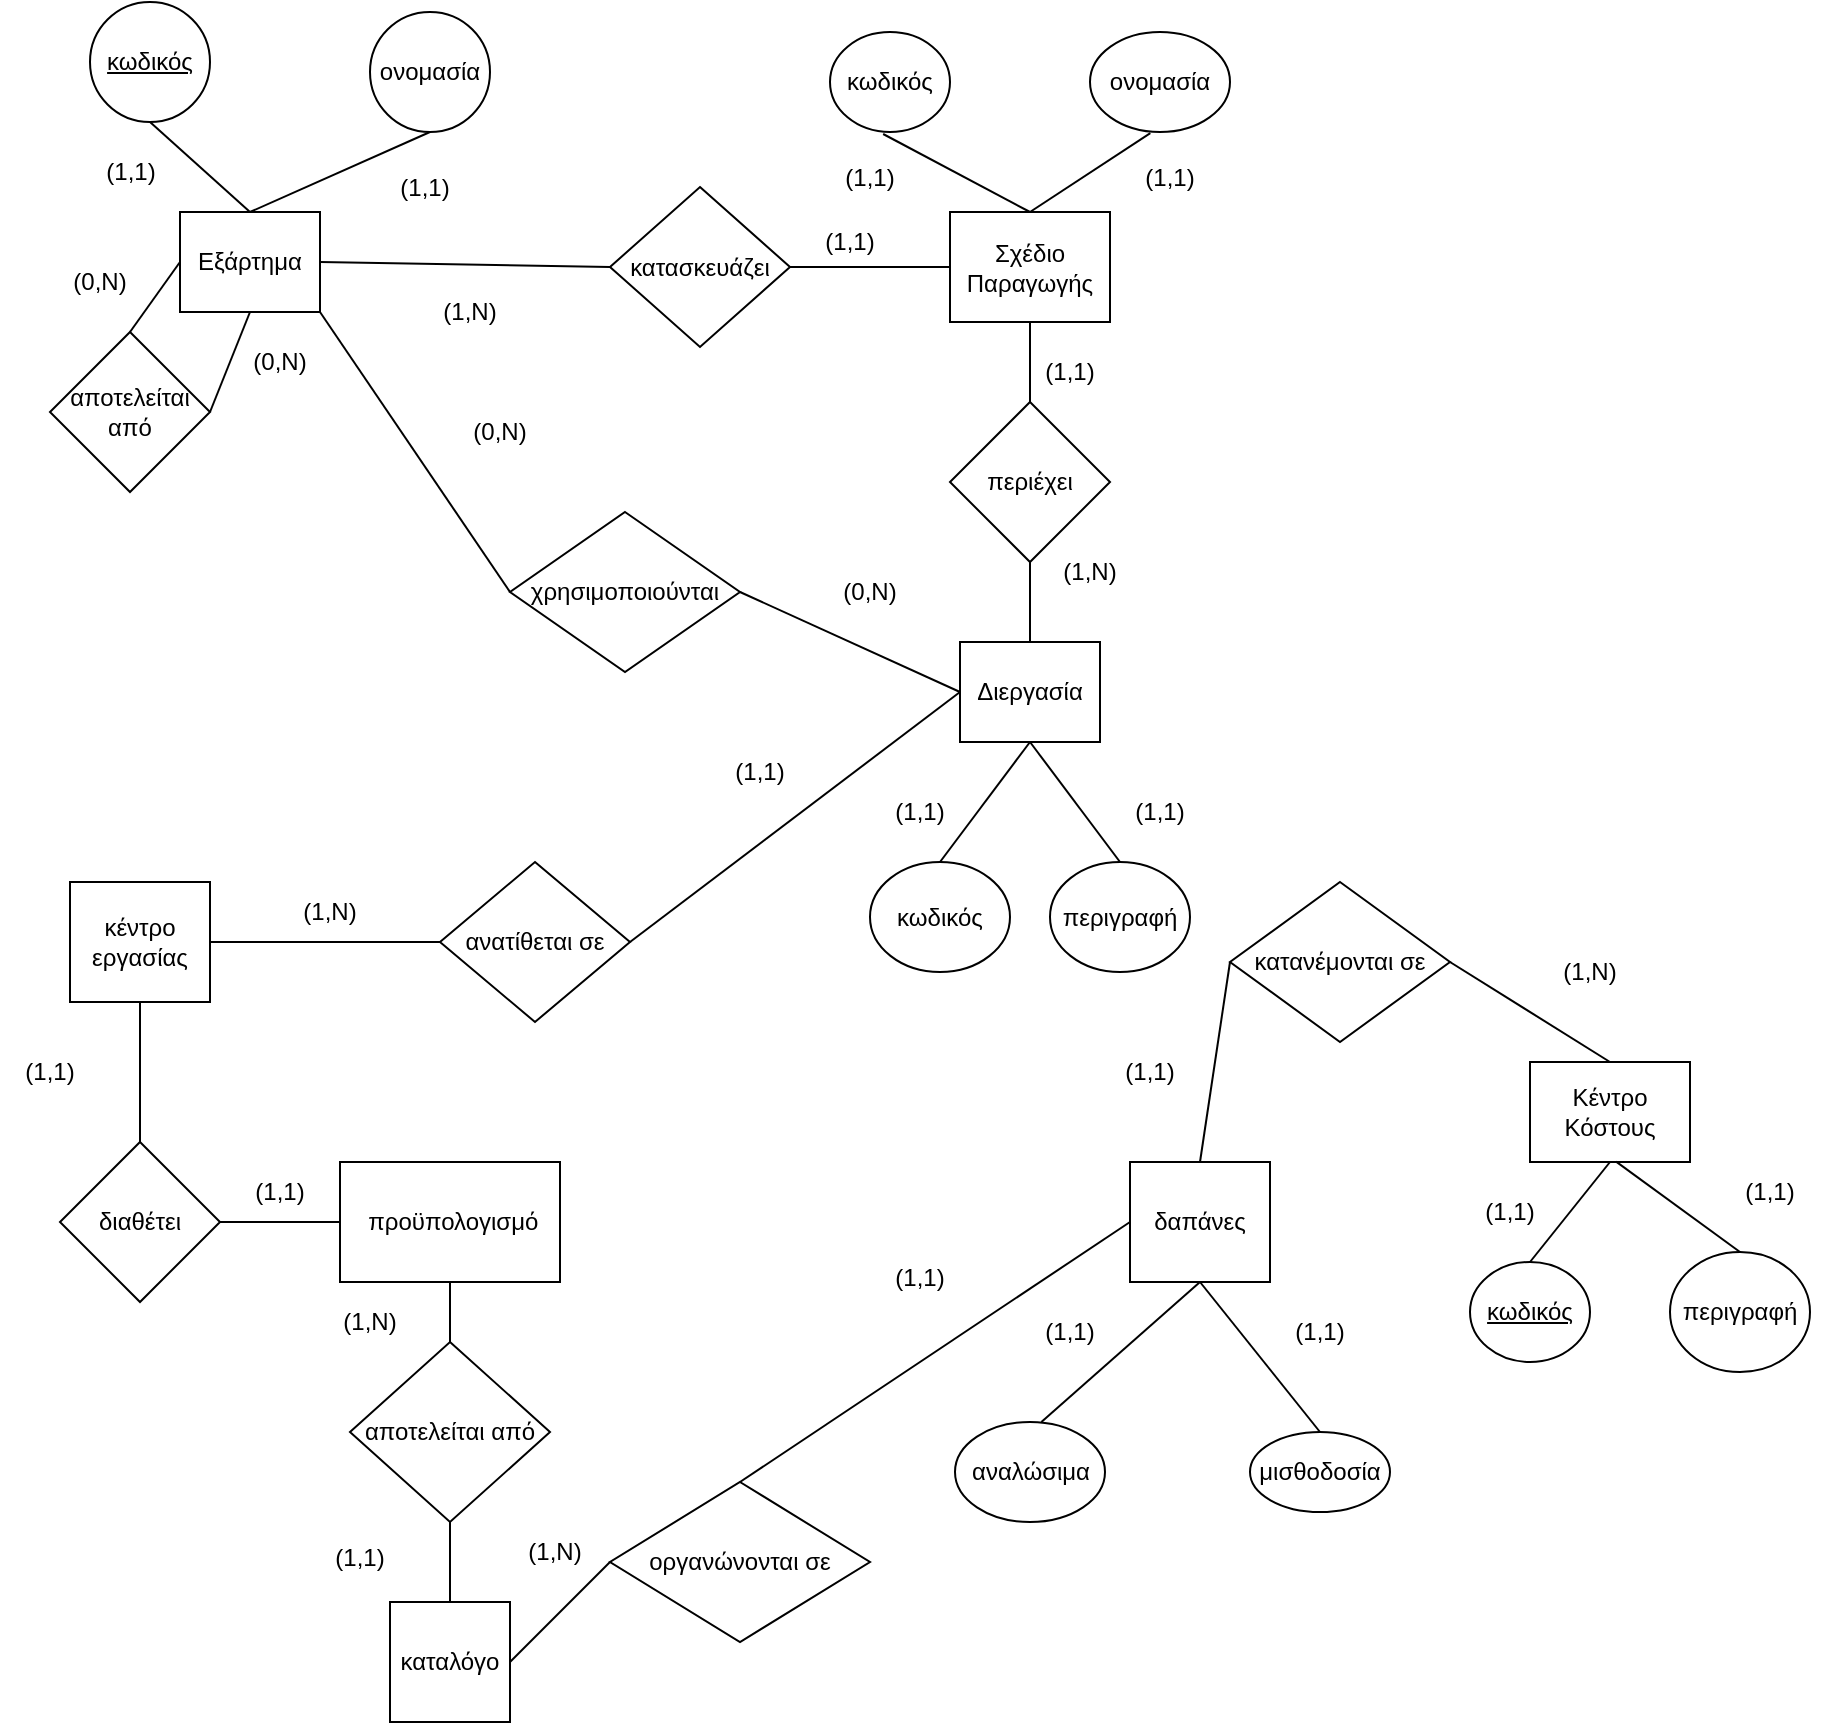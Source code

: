 <mxfile version="15.7.1" type="github">
  <diagram id="LTl8zBPWlZ8ZLa3nz-Xt" name="Page-1">
    <mxGraphModel dx="2031" dy="1089" grid="1" gridSize="10" guides="1" tooltips="1" connect="1" arrows="1" fold="1" page="1" pageScale="1" pageWidth="850" pageHeight="1100" math="0" shadow="0">
      <root>
        <mxCell id="0" />
        <mxCell id="1" parent="0" />
        <mxCell id="LqERkvLyO3rpKpm1ci0t-1" value="Εξάρτημα" style="rounded=0;whiteSpace=wrap;html=1;" vertex="1" parent="1">
          <mxGeometry x="215" y="115" width="70" height="50" as="geometry" />
        </mxCell>
        <mxCell id="LqERkvLyO3rpKpm1ci0t-2" value="&lt;u&gt;κωδικός&lt;/u&gt;" style="ellipse;whiteSpace=wrap;html=1;" vertex="1" parent="1">
          <mxGeometry x="170" y="10" width="60" height="60" as="geometry" />
        </mxCell>
        <mxCell id="LqERkvLyO3rpKpm1ci0t-3" value="ονομασία" style="ellipse;whiteSpace=wrap;html=1;" vertex="1" parent="1">
          <mxGeometry x="310" y="15" width="60" height="60" as="geometry" />
        </mxCell>
        <mxCell id="LqERkvLyO3rpKpm1ci0t-4" value="" style="endArrow=none;html=1;rounded=0;entryX=0.5;entryY=0;entryDx=0;entryDy=0;exitX=0.5;exitY=1;exitDx=0;exitDy=0;" edge="1" parent="1" source="LqERkvLyO3rpKpm1ci0t-2" target="LqERkvLyO3rpKpm1ci0t-1">
          <mxGeometry width="50" height="50" relative="1" as="geometry">
            <mxPoint x="280" y="330" as="sourcePoint" />
            <mxPoint x="330" y="280" as="targetPoint" />
          </mxGeometry>
        </mxCell>
        <mxCell id="LqERkvLyO3rpKpm1ci0t-5" value="" style="endArrow=none;html=1;rounded=0;entryX=0.5;entryY=1;entryDx=0;entryDy=0;exitX=0.5;exitY=0;exitDx=0;exitDy=0;" edge="1" parent="1" source="LqERkvLyO3rpKpm1ci0t-1" target="LqERkvLyO3rpKpm1ci0t-3">
          <mxGeometry width="50" height="50" relative="1" as="geometry">
            <mxPoint x="220" y="260" as="sourcePoint" />
            <mxPoint x="270" y="210" as="targetPoint" />
          </mxGeometry>
        </mxCell>
        <mxCell id="LqERkvLyO3rpKpm1ci0t-8" value="" style="endArrow=none;html=1;rounded=0;entryX=0;entryY=0.5;entryDx=0;entryDy=0;exitX=0.5;exitY=0;exitDx=0;exitDy=0;" edge="1" parent="1" source="LqERkvLyO3rpKpm1ci0t-9" target="LqERkvLyO3rpKpm1ci0t-1">
          <mxGeometry width="50" height="50" relative="1" as="geometry">
            <mxPoint x="200" y="230" as="sourcePoint" />
            <mxPoint x="250" y="180" as="targetPoint" />
          </mxGeometry>
        </mxCell>
        <mxCell id="LqERkvLyO3rpKpm1ci0t-9" value="αποτελείται από" style="rhombus;whiteSpace=wrap;html=1;" vertex="1" parent="1">
          <mxGeometry x="150" y="175" width="80" height="80" as="geometry" />
        </mxCell>
        <mxCell id="LqERkvLyO3rpKpm1ci0t-10" value="" style="endArrow=none;html=1;rounded=0;exitX=1;exitY=0.5;exitDx=0;exitDy=0;entryX=0.5;entryY=1;entryDx=0;entryDy=0;" edge="1" parent="1" source="LqERkvLyO3rpKpm1ci0t-9" target="LqERkvLyO3rpKpm1ci0t-1">
          <mxGeometry width="50" height="50" relative="1" as="geometry">
            <mxPoint x="310" y="280" as="sourcePoint" />
            <mxPoint x="360" y="230" as="targetPoint" />
          </mxGeometry>
        </mxCell>
        <mxCell id="LqERkvLyO3rpKpm1ci0t-11" value="(1,1)" style="text;html=1;align=center;verticalAlign=middle;resizable=0;points=[];autosize=1;strokeColor=none;fillColor=none;" vertex="1" parent="1">
          <mxGeometry x="170" y="85" width="40" height="20" as="geometry" />
        </mxCell>
        <mxCell id="LqERkvLyO3rpKpm1ci0t-12" value="(1,1)" style="text;html=1;strokeColor=none;fillColor=none;align=center;verticalAlign=middle;whiteSpace=wrap;rounded=0;" vertex="1" parent="1">
          <mxGeometry x="310" y="90" width="55" height="25" as="geometry" />
        </mxCell>
        <mxCell id="LqERkvLyO3rpKpm1ci0t-14" value="(0,Ν)" style="text;html=1;strokeColor=none;fillColor=none;align=center;verticalAlign=middle;whiteSpace=wrap;rounded=0;" vertex="1" parent="1">
          <mxGeometry x="150" y="135" width="50" height="30" as="geometry" />
        </mxCell>
        <mxCell id="LqERkvLyO3rpKpm1ci0t-15" value="(0,Ν)" style="text;html=1;strokeColor=none;fillColor=none;align=center;verticalAlign=middle;whiteSpace=wrap;rounded=0;" vertex="1" parent="1">
          <mxGeometry x="240" y="175" width="50" height="30" as="geometry" />
        </mxCell>
        <mxCell id="LqERkvLyO3rpKpm1ci0t-16" value="Σχέδιο Παραγωγής" style="rounded=0;whiteSpace=wrap;html=1;" vertex="1" parent="1">
          <mxGeometry x="600" y="115" width="80" height="55" as="geometry" />
        </mxCell>
        <mxCell id="LqERkvLyO3rpKpm1ci0t-17" value="" style="endArrow=none;html=1;rounded=0;entryX=0.5;entryY=0;entryDx=0;entryDy=0;exitX=0.443;exitY=1.02;exitDx=0;exitDy=0;exitPerimeter=0;" edge="1" parent="1" source="LqERkvLyO3rpKpm1ci0t-18" target="LqERkvLyO3rpKpm1ci0t-16">
          <mxGeometry width="50" height="50" relative="1" as="geometry">
            <mxPoint x="520" y="100" as="sourcePoint" />
            <mxPoint x="470" y="170" as="targetPoint" />
          </mxGeometry>
        </mxCell>
        <mxCell id="LqERkvLyO3rpKpm1ci0t-18" value="κωδικός" style="ellipse;whiteSpace=wrap;html=1;" vertex="1" parent="1">
          <mxGeometry x="540" y="25" width="60" height="50" as="geometry" />
        </mxCell>
        <mxCell id="LqERkvLyO3rpKpm1ci0t-19" value="ονομασία" style="ellipse;whiteSpace=wrap;html=1;" vertex="1" parent="1">
          <mxGeometry x="670" y="25" width="70" height="50" as="geometry" />
        </mxCell>
        <mxCell id="LqERkvLyO3rpKpm1ci0t-20" value="" style="endArrow=none;html=1;rounded=0;entryX=0.431;entryY=1.012;entryDx=0;entryDy=0;entryPerimeter=0;exitX=0.5;exitY=0;exitDx=0;exitDy=0;" edge="1" parent="1" source="LqERkvLyO3rpKpm1ci0t-16" target="LqERkvLyO3rpKpm1ci0t-19">
          <mxGeometry width="50" height="50" relative="1" as="geometry">
            <mxPoint x="620" y="180" as="sourcePoint" />
            <mxPoint x="670" y="130" as="targetPoint" />
          </mxGeometry>
        </mxCell>
        <mxCell id="LqERkvLyO3rpKpm1ci0t-22" value="Κέντρο Κόστους" style="rounded=0;whiteSpace=wrap;html=1;" vertex="1" parent="1">
          <mxGeometry x="890" y="540" width="80" height="50" as="geometry" />
        </mxCell>
        <mxCell id="LqERkvLyO3rpKpm1ci0t-23" value="&lt;u&gt;κωδικός&lt;/u&gt;" style="ellipse;whiteSpace=wrap;html=1;" vertex="1" parent="1">
          <mxGeometry x="860" y="640" width="60" height="50" as="geometry" />
        </mxCell>
        <mxCell id="LqERkvLyO3rpKpm1ci0t-24" value="περιγραφή" style="ellipse;whiteSpace=wrap;html=1;" vertex="1" parent="1">
          <mxGeometry x="960" y="635" width="70" height="60" as="geometry" />
        </mxCell>
        <mxCell id="LqERkvLyO3rpKpm1ci0t-25" value="" style="endArrow=none;html=1;rounded=0;entryX=0.5;entryY=1;entryDx=0;entryDy=0;exitX=0.5;exitY=0;exitDx=0;exitDy=0;" edge="1" parent="1" source="LqERkvLyO3rpKpm1ci0t-23" target="LqERkvLyO3rpKpm1ci0t-22">
          <mxGeometry width="50" height="50" relative="1" as="geometry">
            <mxPoint x="370" y="330" as="sourcePoint" />
            <mxPoint x="420" y="280" as="targetPoint" />
          </mxGeometry>
        </mxCell>
        <mxCell id="LqERkvLyO3rpKpm1ci0t-26" value="" style="endArrow=none;html=1;rounded=0;entryX=0.5;entryY=0;entryDx=0;entryDy=0;exitX=0.538;exitY=0.996;exitDx=0;exitDy=0;exitPerimeter=0;" edge="1" parent="1" source="LqERkvLyO3rpKpm1ci0t-22" target="LqERkvLyO3rpKpm1ci0t-24">
          <mxGeometry width="50" height="50" relative="1" as="geometry">
            <mxPoint x="640" y="360" as="sourcePoint" />
            <mxPoint x="690" y="310" as="targetPoint" />
          </mxGeometry>
        </mxCell>
        <mxCell id="LqERkvLyO3rpKpm1ci0t-27" value="(1,1)" style="text;html=1;strokeColor=none;fillColor=none;align=center;verticalAlign=middle;whiteSpace=wrap;rounded=0;" vertex="1" parent="1">
          <mxGeometry x="850" y="600" width="60" height="30" as="geometry" />
        </mxCell>
        <mxCell id="LqERkvLyO3rpKpm1ci0t-28" value="(1,1)" style="text;html=1;strokeColor=none;fillColor=none;align=center;verticalAlign=middle;whiteSpace=wrap;rounded=0;" vertex="1" parent="1">
          <mxGeometry x="980" y="590" width="60" height="30" as="geometry" />
        </mxCell>
        <mxCell id="LqERkvLyO3rpKpm1ci0t-29" value="(1,1)" style="text;html=1;strokeColor=none;fillColor=none;align=center;verticalAlign=middle;whiteSpace=wrap;rounded=0;" vertex="1" parent="1">
          <mxGeometry x="540" y="85" width="40" height="25" as="geometry" />
        </mxCell>
        <mxCell id="LqERkvLyO3rpKpm1ci0t-30" value="(1,1)" style="text;html=1;strokeColor=none;fillColor=none;align=center;verticalAlign=middle;whiteSpace=wrap;rounded=0;" vertex="1" parent="1">
          <mxGeometry x="690" y="85" width="40" height="25" as="geometry" />
        </mxCell>
        <mxCell id="LqERkvLyO3rpKpm1ci0t-31" value="Διεργασία" style="rounded=0;whiteSpace=wrap;html=1;" vertex="1" parent="1">
          <mxGeometry x="605" y="330" width="70" height="50" as="geometry" />
        </mxCell>
        <mxCell id="LqERkvLyO3rpKpm1ci0t-32" value="κωδικός" style="ellipse;whiteSpace=wrap;html=1;" vertex="1" parent="1">
          <mxGeometry x="560" y="440" width="70" height="55" as="geometry" />
        </mxCell>
        <mxCell id="LqERkvLyO3rpKpm1ci0t-33" value="περιγραφή" style="ellipse;whiteSpace=wrap;html=1;" vertex="1" parent="1">
          <mxGeometry x="650" y="440" width="70" height="55" as="geometry" />
        </mxCell>
        <mxCell id="LqERkvLyO3rpKpm1ci0t-34" value="" style="endArrow=none;html=1;rounded=0;entryX=0.5;entryY=1;entryDx=0;entryDy=0;exitX=0.5;exitY=0;exitDx=0;exitDy=0;" edge="1" parent="1" source="LqERkvLyO3rpKpm1ci0t-32" target="LqERkvLyO3rpKpm1ci0t-31">
          <mxGeometry width="50" height="50" relative="1" as="geometry">
            <mxPoint x="620" y="310" as="sourcePoint" />
            <mxPoint x="670" y="260" as="targetPoint" />
          </mxGeometry>
        </mxCell>
        <mxCell id="LqERkvLyO3rpKpm1ci0t-35" value="" style="endArrow=none;html=1;rounded=0;entryX=0.5;entryY=1;entryDx=0;entryDy=0;exitX=0.5;exitY=0;exitDx=0;exitDy=0;" edge="1" parent="1" source="LqERkvLyO3rpKpm1ci0t-33" target="LqERkvLyO3rpKpm1ci0t-31">
          <mxGeometry width="50" height="50" relative="1" as="geometry">
            <mxPoint x="790" y="330" as="sourcePoint" />
            <mxPoint x="840" y="280" as="targetPoint" />
          </mxGeometry>
        </mxCell>
        <mxCell id="LqERkvLyO3rpKpm1ci0t-36" value="(1,1)" style="text;html=1;strokeColor=none;fillColor=none;align=center;verticalAlign=middle;whiteSpace=wrap;rounded=0;" vertex="1" parent="1">
          <mxGeometry x="560" y="400" width="50" height="30" as="geometry" />
        </mxCell>
        <mxCell id="LqERkvLyO3rpKpm1ci0t-37" value="(1,1)" style="text;html=1;strokeColor=none;fillColor=none;align=center;verticalAlign=middle;whiteSpace=wrap;rounded=0;" vertex="1" parent="1">
          <mxGeometry x="680" y="400" width="50" height="30" as="geometry" />
        </mxCell>
        <mxCell id="LqERkvLyO3rpKpm1ci0t-38" value="περιέχει" style="rhombus;whiteSpace=wrap;html=1;" vertex="1" parent="1">
          <mxGeometry x="600" y="210" width="80" height="80" as="geometry" />
        </mxCell>
        <mxCell id="LqERkvLyO3rpKpm1ci0t-39" value="" style="endArrow=none;html=1;rounded=0;entryX=0.5;entryY=1;entryDx=0;entryDy=0;exitX=0.5;exitY=0;exitDx=0;exitDy=0;" edge="1" parent="1" source="LqERkvLyO3rpKpm1ci0t-38" target="LqERkvLyO3rpKpm1ci0t-16">
          <mxGeometry width="50" height="50" relative="1" as="geometry">
            <mxPoint x="760" y="170" as="sourcePoint" />
            <mxPoint x="810" y="120" as="targetPoint" />
          </mxGeometry>
        </mxCell>
        <mxCell id="LqERkvLyO3rpKpm1ci0t-40" value="" style="endArrow=none;html=1;rounded=0;entryX=0.5;entryY=1;entryDx=0;entryDy=0;exitX=0.5;exitY=0;exitDx=0;exitDy=0;" edge="1" parent="1" source="LqERkvLyO3rpKpm1ci0t-31" target="LqERkvLyO3rpKpm1ci0t-38">
          <mxGeometry width="50" height="50" relative="1" as="geometry">
            <mxPoint x="790" y="310" as="sourcePoint" />
            <mxPoint x="840" y="260" as="targetPoint" />
          </mxGeometry>
        </mxCell>
        <mxCell id="LqERkvLyO3rpKpm1ci0t-41" value="(1,1)" style="text;html=1;strokeColor=none;fillColor=none;align=center;verticalAlign=middle;whiteSpace=wrap;rounded=0;" vertex="1" parent="1">
          <mxGeometry x="630" y="180" width="60" height="30" as="geometry" />
        </mxCell>
        <mxCell id="LqERkvLyO3rpKpm1ci0t-42" value="(1,Ν)" style="text;html=1;strokeColor=none;fillColor=none;align=center;verticalAlign=middle;whiteSpace=wrap;rounded=0;" vertex="1" parent="1">
          <mxGeometry x="640" y="280" width="60" height="30" as="geometry" />
        </mxCell>
        <mxCell id="LqERkvLyO3rpKpm1ci0t-43" value="κέντρο εργασίας" style="rounded=0;whiteSpace=wrap;html=1;" vertex="1" parent="1">
          <mxGeometry x="160" y="450" width="70" height="60" as="geometry" />
        </mxCell>
        <mxCell id="LqERkvLyO3rpKpm1ci0t-45" value="" style="endArrow=none;html=1;rounded=0;entryX=0;entryY=0.5;entryDx=0;entryDy=0;exitX=1;exitY=0.5;exitDx=0;exitDy=0;" edge="1" parent="1" source="LqERkvLyO3rpKpm1ci0t-47" target="LqERkvLyO3rpKpm1ci0t-16">
          <mxGeometry width="50" height="50" relative="1" as="geometry">
            <mxPoint x="480" y="150" as="sourcePoint" />
            <mxPoint x="560" y="180" as="targetPoint" />
          </mxGeometry>
        </mxCell>
        <mxCell id="LqERkvLyO3rpKpm1ci0t-46" value="(1,1)" style="text;html=1;strokeColor=none;fillColor=none;align=center;verticalAlign=middle;whiteSpace=wrap;rounded=0;" vertex="1" parent="1">
          <mxGeometry x="520" y="115" width="60" height="30" as="geometry" />
        </mxCell>
        <mxCell id="LqERkvLyO3rpKpm1ci0t-47" value="κατασκευάζει" style="rhombus;whiteSpace=wrap;html=1;" vertex="1" parent="1">
          <mxGeometry x="430" y="102.5" width="90" height="80" as="geometry" />
        </mxCell>
        <mxCell id="LqERkvLyO3rpKpm1ci0t-48" value="" style="endArrow=none;html=1;rounded=0;entryX=1;entryY=0.5;entryDx=0;entryDy=0;exitX=0;exitY=0.5;exitDx=0;exitDy=0;" edge="1" parent="1" source="LqERkvLyO3rpKpm1ci0t-47" target="LqERkvLyO3rpKpm1ci0t-1">
          <mxGeometry width="50" height="50" relative="1" as="geometry">
            <mxPoint x="380" y="230" as="sourcePoint" />
            <mxPoint x="430" y="180" as="targetPoint" />
          </mxGeometry>
        </mxCell>
        <mxCell id="LqERkvLyO3rpKpm1ci0t-49" value="(1,Ν)" style="text;html=1;strokeColor=none;fillColor=none;align=center;verticalAlign=middle;whiteSpace=wrap;rounded=0;" vertex="1" parent="1">
          <mxGeometry x="330" y="150" width="60" height="30" as="geometry" />
        </mxCell>
        <mxCell id="LqERkvLyO3rpKpm1ci0t-50" value="" style="endArrow=none;html=1;rounded=0;entryX=0;entryY=0.5;entryDx=0;entryDy=0;exitX=1;exitY=0.5;exitDx=0;exitDy=0;" edge="1" parent="1" source="LqERkvLyO3rpKpm1ci0t-51" target="LqERkvLyO3rpKpm1ci0t-31">
          <mxGeometry width="50" height="50" relative="1" as="geometry">
            <mxPoint x="480" y="420" as="sourcePoint" />
            <mxPoint x="530" y="370" as="targetPoint" />
          </mxGeometry>
        </mxCell>
        <mxCell id="LqERkvLyO3rpKpm1ci0t-51" value="ανατίθεται σε" style="rhombus;whiteSpace=wrap;html=1;" vertex="1" parent="1">
          <mxGeometry x="345" y="440" width="95" height="80" as="geometry" />
        </mxCell>
        <mxCell id="LqERkvLyO3rpKpm1ci0t-52" value="" style="endArrow=none;html=1;rounded=0;entryX=0;entryY=0.5;entryDx=0;entryDy=0;exitX=1;exitY=0.5;exitDx=0;exitDy=0;" edge="1" parent="1" source="LqERkvLyO3rpKpm1ci0t-43" target="LqERkvLyO3rpKpm1ci0t-51">
          <mxGeometry width="50" height="50" relative="1" as="geometry">
            <mxPoint x="330" y="610" as="sourcePoint" />
            <mxPoint x="380" y="560" as="targetPoint" />
          </mxGeometry>
        </mxCell>
        <mxCell id="LqERkvLyO3rpKpm1ci0t-54" value="χρησιμοποιούνται" style="rhombus;whiteSpace=wrap;html=1;" vertex="1" parent="1">
          <mxGeometry x="380" y="265" width="115" height="80" as="geometry" />
        </mxCell>
        <mxCell id="LqERkvLyO3rpKpm1ci0t-55" value="(1,1)" style="text;html=1;strokeColor=none;fillColor=none;align=center;verticalAlign=middle;whiteSpace=wrap;rounded=0;" vertex="1" parent="1">
          <mxGeometry x="480" y="380" width="50" height="30" as="geometry" />
        </mxCell>
        <mxCell id="LqERkvLyO3rpKpm1ci0t-56" value="(1,Ν)" style="text;html=1;strokeColor=none;fillColor=none;align=center;verticalAlign=middle;whiteSpace=wrap;rounded=0;" vertex="1" parent="1">
          <mxGeometry x="260" y="450" width="60" height="30" as="geometry" />
        </mxCell>
        <mxCell id="LqERkvLyO3rpKpm1ci0t-57" value="" style="endArrow=none;html=1;rounded=0;entryX=0;entryY=0.5;entryDx=0;entryDy=0;exitX=1;exitY=0.5;exitDx=0;exitDy=0;" edge="1" parent="1" source="LqERkvLyO3rpKpm1ci0t-54" target="LqERkvLyO3rpKpm1ci0t-31">
          <mxGeometry width="50" height="50" relative="1" as="geometry">
            <mxPoint x="500" y="340" as="sourcePoint" />
            <mxPoint x="550" y="290" as="targetPoint" />
          </mxGeometry>
        </mxCell>
        <mxCell id="LqERkvLyO3rpKpm1ci0t-58" value="" style="endArrow=none;html=1;rounded=0;entryX=0;entryY=0.5;entryDx=0;entryDy=0;exitX=1;exitY=1;exitDx=0;exitDy=0;" edge="1" parent="1" source="LqERkvLyO3rpKpm1ci0t-1" target="LqERkvLyO3rpKpm1ci0t-54">
          <mxGeometry width="50" height="50" relative="1" as="geometry">
            <mxPoint x="300" y="320" as="sourcePoint" />
            <mxPoint x="350" y="270" as="targetPoint" />
          </mxGeometry>
        </mxCell>
        <mxCell id="LqERkvLyO3rpKpm1ci0t-59" value="(0,Ν)" style="text;html=1;strokeColor=none;fillColor=none;align=center;verticalAlign=middle;whiteSpace=wrap;rounded=0;" vertex="1" parent="1">
          <mxGeometry x="345" y="210" width="60" height="30" as="geometry" />
        </mxCell>
        <mxCell id="LqERkvLyO3rpKpm1ci0t-60" value="(0,Ν)" style="text;html=1;strokeColor=none;fillColor=none;align=center;verticalAlign=middle;whiteSpace=wrap;rounded=0;" vertex="1" parent="1">
          <mxGeometry x="530" y="290" width="60" height="30" as="geometry" />
        </mxCell>
        <mxCell id="LqERkvLyO3rpKpm1ci0t-61" value="διαθέτει" style="rhombus;whiteSpace=wrap;html=1;" vertex="1" parent="1">
          <mxGeometry x="155" y="580" width="80" height="80" as="geometry" />
        </mxCell>
        <mxCell id="LqERkvLyO3rpKpm1ci0t-62" value="" style="endArrow=none;html=1;rounded=0;entryX=0.5;entryY=1;entryDx=0;entryDy=0;exitX=0.5;exitY=0;exitDx=0;exitDy=0;" edge="1" parent="1" source="LqERkvLyO3rpKpm1ci0t-61" target="LqERkvLyO3rpKpm1ci0t-43">
          <mxGeometry width="50" height="50" relative="1" as="geometry">
            <mxPoint x="30" y="640" as="sourcePoint" />
            <mxPoint x="80" y="590" as="targetPoint" />
          </mxGeometry>
        </mxCell>
        <mxCell id="LqERkvLyO3rpKpm1ci0t-64" value="&amp;nbsp;προϋπολογισμό" style="rounded=0;whiteSpace=wrap;html=1;" vertex="1" parent="1">
          <mxGeometry x="295" y="590" width="110" height="60" as="geometry" />
        </mxCell>
        <mxCell id="LqERkvLyO3rpKpm1ci0t-65" value="δαπάνες" style="rounded=0;whiteSpace=wrap;html=1;" vertex="1" parent="1">
          <mxGeometry x="690" y="590" width="70" height="60" as="geometry" />
        </mxCell>
        <mxCell id="LqERkvLyO3rpKpm1ci0t-66" value="" style="endArrow=none;html=1;rounded=0;entryX=1;entryY=0.5;entryDx=0;entryDy=0;exitX=0;exitY=0.5;exitDx=0;exitDy=0;" edge="1" parent="1" source="LqERkvLyO3rpKpm1ci0t-64" target="LqERkvLyO3rpKpm1ci0t-61">
          <mxGeometry width="50" height="50" relative="1" as="geometry">
            <mxPoint x="240" y="740" as="sourcePoint" />
            <mxPoint x="290" y="690" as="targetPoint" />
          </mxGeometry>
        </mxCell>
        <mxCell id="LqERkvLyO3rpKpm1ci0t-68" value="αποτελείται από" style="rhombus;whiteSpace=wrap;html=1;" vertex="1" parent="1">
          <mxGeometry x="300" y="680" width="100" height="90" as="geometry" />
        </mxCell>
        <mxCell id="LqERkvLyO3rpKpm1ci0t-71" value="" style="endArrow=none;html=1;rounded=0;entryX=0.5;entryY=1;entryDx=0;entryDy=0;exitX=0.5;exitY=0;exitDx=0;exitDy=0;" edge="1" parent="1" source="LqERkvLyO3rpKpm1ci0t-74" target="LqERkvLyO3rpKpm1ci0t-65">
          <mxGeometry width="50" height="50" relative="1" as="geometry">
            <mxPoint x="710" y="740" as="sourcePoint" />
            <mxPoint x="760" y="690" as="targetPoint" />
          </mxGeometry>
        </mxCell>
        <mxCell id="LqERkvLyO3rpKpm1ci0t-72" value="" style="endArrow=none;html=1;rounded=0;entryX=0.5;entryY=1;entryDx=0;entryDy=0;exitX=0.576;exitY=0;exitDx=0;exitDy=0;exitPerimeter=0;" edge="1" parent="1" source="LqERkvLyO3rpKpm1ci0t-73" target="LqERkvLyO3rpKpm1ci0t-65">
          <mxGeometry width="50" height="50" relative="1" as="geometry">
            <mxPoint x="610" y="750" as="sourcePoint" />
            <mxPoint x="660" y="700" as="targetPoint" />
          </mxGeometry>
        </mxCell>
        <mxCell id="LqERkvLyO3rpKpm1ci0t-73" value="αναλώσιμα" style="ellipse;whiteSpace=wrap;html=1;" vertex="1" parent="1">
          <mxGeometry x="602.5" y="720" width="75" height="50" as="geometry" />
        </mxCell>
        <mxCell id="LqERkvLyO3rpKpm1ci0t-74" value="μισθοδοσία" style="ellipse;whiteSpace=wrap;html=1;" vertex="1" parent="1">
          <mxGeometry x="750" y="725" width="70" height="40" as="geometry" />
        </mxCell>
        <mxCell id="LqERkvLyO3rpKpm1ci0t-75" value="(1,1)" style="text;html=1;strokeColor=none;fillColor=none;align=center;verticalAlign=middle;whiteSpace=wrap;rounded=0;" vertex="1" parent="1">
          <mxGeometry x="125" y="530" width="50" height="30" as="geometry" />
        </mxCell>
        <mxCell id="LqERkvLyO3rpKpm1ci0t-76" value="(1,1)" style="text;html=1;strokeColor=none;fillColor=none;align=center;verticalAlign=middle;whiteSpace=wrap;rounded=0;" vertex="1" parent="1">
          <mxGeometry x="240" y="590" width="50" height="30" as="geometry" />
        </mxCell>
        <mxCell id="LqERkvLyO3rpKpm1ci0t-79" value="(1,1)" style="text;html=1;strokeColor=none;fillColor=none;align=center;verticalAlign=middle;whiteSpace=wrap;rounded=0;" vertex="1" parent="1">
          <mxGeometry x="645" y="660" width="30" height="30" as="geometry" />
        </mxCell>
        <mxCell id="LqERkvLyO3rpKpm1ci0t-80" value="(1,1)" style="text;html=1;strokeColor=none;fillColor=none;align=center;verticalAlign=middle;whiteSpace=wrap;rounded=0;" vertex="1" parent="1">
          <mxGeometry x="765" y="660" width="40" height="30" as="geometry" />
        </mxCell>
        <mxCell id="LqERkvLyO3rpKpm1ci0t-81" value="οργανώνονται σε" style="rhombus;whiteSpace=wrap;html=1;" vertex="1" parent="1">
          <mxGeometry x="430" y="750" width="130" height="80" as="geometry" />
        </mxCell>
        <mxCell id="LqERkvLyO3rpKpm1ci0t-82" value="" style="endArrow=none;html=1;rounded=0;entryX=0.5;entryY=1;entryDx=0;entryDy=0;exitX=0.5;exitY=0;exitDx=0;exitDy=0;" edge="1" parent="1" source="LqERkvLyO3rpKpm1ci0t-68" target="LqERkvLyO3rpKpm1ci0t-64">
          <mxGeometry width="50" height="50" relative="1" as="geometry">
            <mxPoint x="220" y="880" as="sourcePoint" />
            <mxPoint x="270" y="830" as="targetPoint" />
          </mxGeometry>
        </mxCell>
        <mxCell id="LqERkvLyO3rpKpm1ci0t-83" value="" style="endArrow=none;html=1;rounded=0;entryX=0.5;entryY=1;entryDx=0;entryDy=0;exitX=0.5;exitY=0;exitDx=0;exitDy=0;" edge="1" parent="1" source="LqERkvLyO3rpKpm1ci0t-84" target="LqERkvLyO3rpKpm1ci0t-68">
          <mxGeometry width="50" height="50" relative="1" as="geometry">
            <mxPoint x="350" y="840" as="sourcePoint" />
            <mxPoint x="350" y="850" as="targetPoint" />
          </mxGeometry>
        </mxCell>
        <mxCell id="LqERkvLyO3rpKpm1ci0t-84" value="καταλόγο" style="rounded=0;whiteSpace=wrap;html=1;" vertex="1" parent="1">
          <mxGeometry x="320" y="810" width="60" height="60" as="geometry" />
        </mxCell>
        <mxCell id="LqERkvLyO3rpKpm1ci0t-85" value="" style="endArrow=none;html=1;rounded=0;exitX=1;exitY=0.5;exitDx=0;exitDy=0;entryX=0;entryY=0.5;entryDx=0;entryDy=0;" edge="1" parent="1" source="LqERkvLyO3rpKpm1ci0t-84" target="LqERkvLyO3rpKpm1ci0t-81">
          <mxGeometry width="50" height="50" relative="1" as="geometry">
            <mxPoint x="460" y="950" as="sourcePoint" />
            <mxPoint x="510" y="900" as="targetPoint" />
          </mxGeometry>
        </mxCell>
        <mxCell id="LqERkvLyO3rpKpm1ci0t-86" value="" style="endArrow=none;html=1;rounded=0;exitX=0.5;exitY=0;exitDx=0;exitDy=0;entryX=0;entryY=0.5;entryDx=0;entryDy=0;" edge="1" parent="1" source="LqERkvLyO3rpKpm1ci0t-81" target="LqERkvLyO3rpKpm1ci0t-65">
          <mxGeometry width="50" height="50" relative="1" as="geometry">
            <mxPoint x="530" y="710" as="sourcePoint" />
            <mxPoint x="580" y="660" as="targetPoint" />
          </mxGeometry>
        </mxCell>
        <mxCell id="LqERkvLyO3rpKpm1ci0t-87" value="(1,1)" style="text;html=1;strokeColor=none;fillColor=none;align=center;verticalAlign=middle;whiteSpace=wrap;rounded=0;" vertex="1" parent="1">
          <mxGeometry x="560" y="635" width="50" height="25" as="geometry" />
        </mxCell>
        <mxCell id="LqERkvLyO3rpKpm1ci0t-88" value="(1,Ν)" style="text;html=1;strokeColor=none;fillColor=none;align=center;verticalAlign=middle;whiteSpace=wrap;rounded=0;" vertex="1" parent="1">
          <mxGeometry x="290" y="660" width="40" height="20" as="geometry" />
        </mxCell>
        <mxCell id="LqERkvLyO3rpKpm1ci0t-89" value="(1,1)" style="text;html=1;strokeColor=none;fillColor=none;align=center;verticalAlign=middle;whiteSpace=wrap;rounded=0;" vertex="1" parent="1">
          <mxGeometry x="280" y="775" width="50" height="25" as="geometry" />
        </mxCell>
        <mxCell id="LqERkvLyO3rpKpm1ci0t-90" value="(1,Ν)" style="text;html=1;strokeColor=none;fillColor=none;align=center;verticalAlign=middle;whiteSpace=wrap;rounded=0;" vertex="1" parent="1">
          <mxGeometry x="380" y="775" width="45" height="20" as="geometry" />
        </mxCell>
        <mxCell id="LqERkvLyO3rpKpm1ci0t-93" value="" style="endArrow=none;html=1;rounded=0;exitX=0.5;exitY=0;exitDx=0;exitDy=0;entryX=0;entryY=0.5;entryDx=0;entryDy=0;" edge="1" parent="1" source="LqERkvLyO3rpKpm1ci0t-65" target="LqERkvLyO3rpKpm1ci0t-94">
          <mxGeometry width="50" height="50" relative="1" as="geometry">
            <mxPoint x="810" y="540" as="sourcePoint" />
            <mxPoint x="790" y="510" as="targetPoint" />
          </mxGeometry>
        </mxCell>
        <mxCell id="LqERkvLyO3rpKpm1ci0t-94" value="κατανέμονται σε" style="rhombus;whiteSpace=wrap;html=1;" vertex="1" parent="1">
          <mxGeometry x="740" y="450" width="110" height="80" as="geometry" />
        </mxCell>
        <mxCell id="LqERkvLyO3rpKpm1ci0t-95" value="" style="endArrow=none;html=1;rounded=0;entryX=1;entryY=0.5;entryDx=0;entryDy=0;exitX=0.5;exitY=0;exitDx=0;exitDy=0;" edge="1" parent="1" source="LqERkvLyO3rpKpm1ci0t-22" target="LqERkvLyO3rpKpm1ci0t-94">
          <mxGeometry width="50" height="50" relative="1" as="geometry">
            <mxPoint x="930" y="520" as="sourcePoint" />
            <mxPoint x="980" y="470" as="targetPoint" />
          </mxGeometry>
        </mxCell>
        <mxCell id="LqERkvLyO3rpKpm1ci0t-96" value="(1,Ν)" style="text;html=1;strokeColor=none;fillColor=none;align=center;verticalAlign=middle;whiteSpace=wrap;rounded=0;" vertex="1" parent="1">
          <mxGeometry x="890" y="480" width="60" height="30" as="geometry" />
        </mxCell>
        <mxCell id="LqERkvLyO3rpKpm1ci0t-97" value="(1,1)" style="text;html=1;strokeColor=none;fillColor=none;align=center;verticalAlign=middle;whiteSpace=wrap;rounded=0;" vertex="1" parent="1">
          <mxGeometry x="670" y="530" width="60" height="30" as="geometry" />
        </mxCell>
      </root>
    </mxGraphModel>
  </diagram>
</mxfile>
